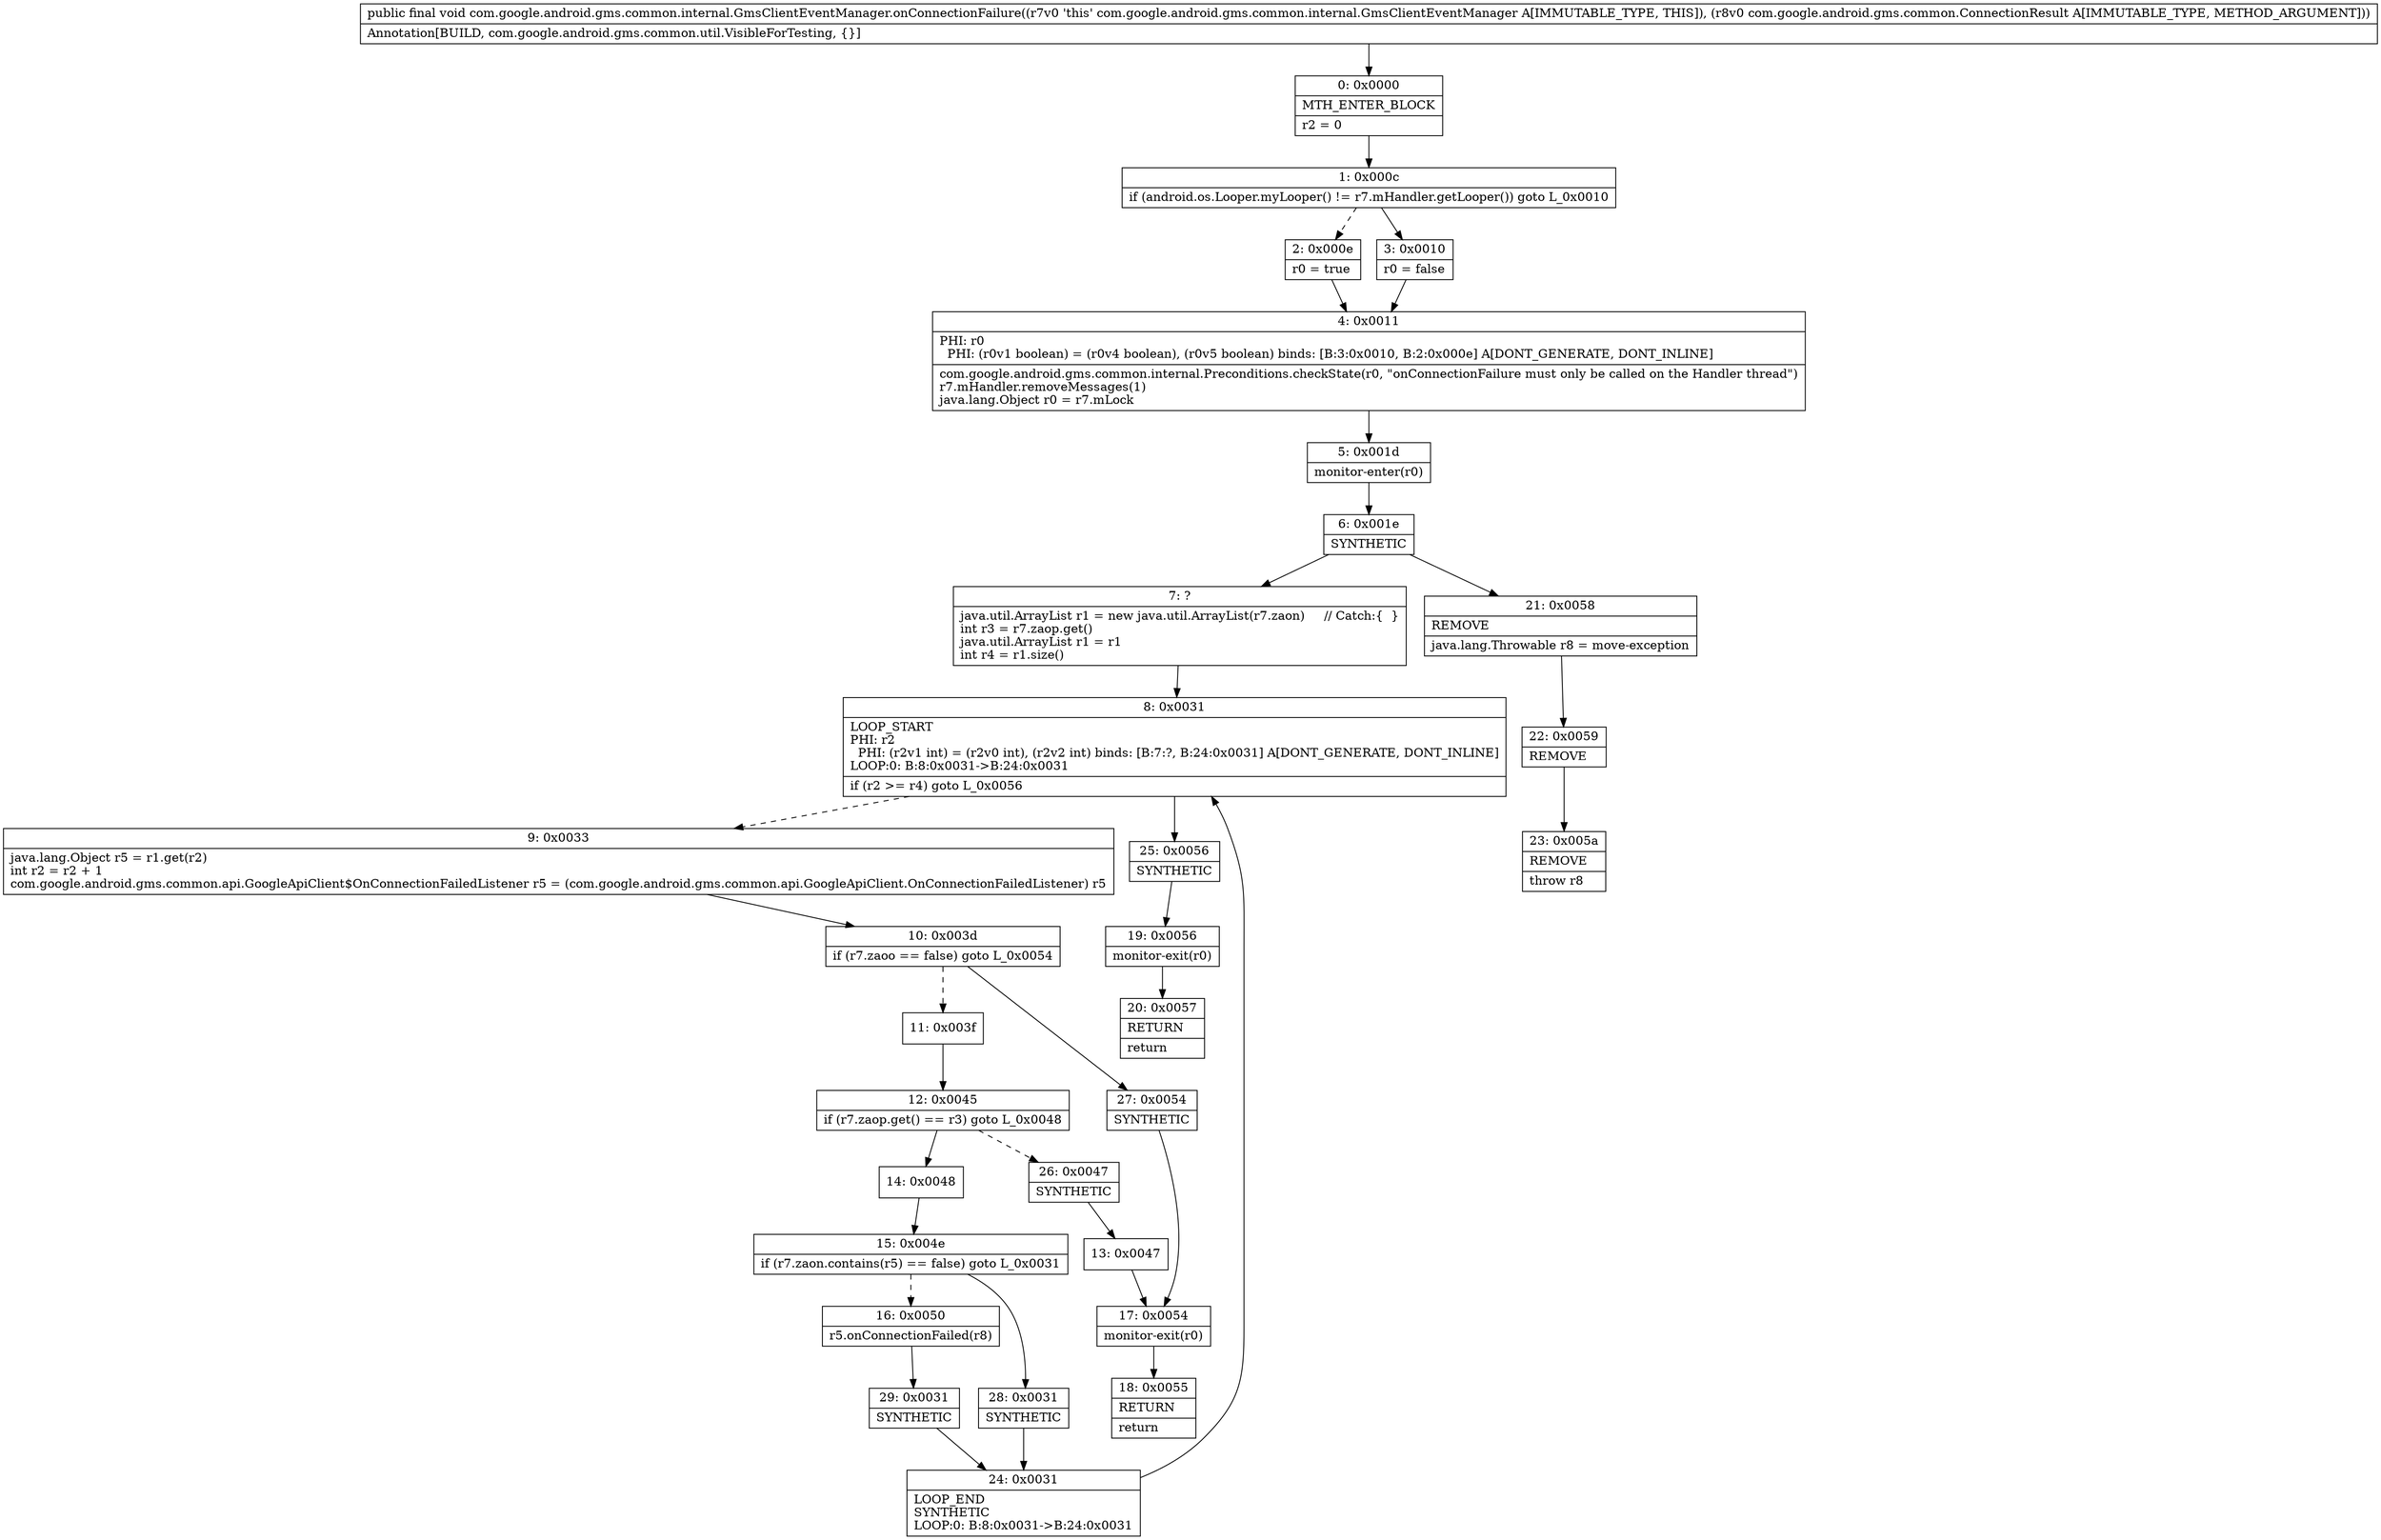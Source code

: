 digraph "CFG forcom.google.android.gms.common.internal.GmsClientEventManager.onConnectionFailure(Lcom\/google\/android\/gms\/common\/ConnectionResult;)V" {
Node_0 [shape=record,label="{0\:\ 0x0000|MTH_ENTER_BLOCK\l|r2 = 0\l}"];
Node_1 [shape=record,label="{1\:\ 0x000c|if (android.os.Looper.myLooper() != r7.mHandler.getLooper()) goto L_0x0010\l}"];
Node_2 [shape=record,label="{2\:\ 0x000e|r0 = true\l}"];
Node_3 [shape=record,label="{3\:\ 0x0010|r0 = false\l}"];
Node_4 [shape=record,label="{4\:\ 0x0011|PHI: r0 \l  PHI: (r0v1 boolean) = (r0v4 boolean), (r0v5 boolean) binds: [B:3:0x0010, B:2:0x000e] A[DONT_GENERATE, DONT_INLINE]\l|com.google.android.gms.common.internal.Preconditions.checkState(r0, \"onConnectionFailure must only be called on the Handler thread\")\lr7.mHandler.removeMessages(1)\ljava.lang.Object r0 = r7.mLock\l}"];
Node_5 [shape=record,label="{5\:\ 0x001d|monitor\-enter(r0)\l}"];
Node_6 [shape=record,label="{6\:\ 0x001e|SYNTHETIC\l}"];
Node_7 [shape=record,label="{7\:\ ?|java.util.ArrayList r1 = new java.util.ArrayList(r7.zaon)     \/\/ Catch:\{  \}\lint r3 = r7.zaop.get()\ljava.util.ArrayList r1 = r1\lint r4 = r1.size()\l}"];
Node_8 [shape=record,label="{8\:\ 0x0031|LOOP_START\lPHI: r2 \l  PHI: (r2v1 int) = (r2v0 int), (r2v2 int) binds: [B:7:?, B:24:0x0031] A[DONT_GENERATE, DONT_INLINE]\lLOOP:0: B:8:0x0031\-\>B:24:0x0031\l|if (r2 \>= r4) goto L_0x0056\l}"];
Node_9 [shape=record,label="{9\:\ 0x0033|java.lang.Object r5 = r1.get(r2)\lint r2 = r2 + 1\lcom.google.android.gms.common.api.GoogleApiClient$OnConnectionFailedListener r5 = (com.google.android.gms.common.api.GoogleApiClient.OnConnectionFailedListener) r5\l}"];
Node_10 [shape=record,label="{10\:\ 0x003d|if (r7.zaoo == false) goto L_0x0054\l}"];
Node_11 [shape=record,label="{11\:\ 0x003f}"];
Node_12 [shape=record,label="{12\:\ 0x0045|if (r7.zaop.get() == r3) goto L_0x0048\l}"];
Node_13 [shape=record,label="{13\:\ 0x0047}"];
Node_14 [shape=record,label="{14\:\ 0x0048}"];
Node_15 [shape=record,label="{15\:\ 0x004e|if (r7.zaon.contains(r5) == false) goto L_0x0031\l}"];
Node_16 [shape=record,label="{16\:\ 0x0050|r5.onConnectionFailed(r8)\l}"];
Node_17 [shape=record,label="{17\:\ 0x0054|monitor\-exit(r0)\l}"];
Node_18 [shape=record,label="{18\:\ 0x0055|RETURN\l|return\l}"];
Node_19 [shape=record,label="{19\:\ 0x0056|monitor\-exit(r0)\l}"];
Node_20 [shape=record,label="{20\:\ 0x0057|RETURN\l|return\l}"];
Node_21 [shape=record,label="{21\:\ 0x0058|REMOVE\l|java.lang.Throwable r8 = move\-exception\l}"];
Node_22 [shape=record,label="{22\:\ 0x0059|REMOVE\l}"];
Node_23 [shape=record,label="{23\:\ 0x005a|REMOVE\l|throw r8\l}"];
Node_24 [shape=record,label="{24\:\ 0x0031|LOOP_END\lSYNTHETIC\lLOOP:0: B:8:0x0031\-\>B:24:0x0031\l}"];
Node_25 [shape=record,label="{25\:\ 0x0056|SYNTHETIC\l}"];
Node_26 [shape=record,label="{26\:\ 0x0047|SYNTHETIC\l}"];
Node_27 [shape=record,label="{27\:\ 0x0054|SYNTHETIC\l}"];
Node_28 [shape=record,label="{28\:\ 0x0031|SYNTHETIC\l}"];
Node_29 [shape=record,label="{29\:\ 0x0031|SYNTHETIC\l}"];
MethodNode[shape=record,label="{public final void com.google.android.gms.common.internal.GmsClientEventManager.onConnectionFailure((r7v0 'this' com.google.android.gms.common.internal.GmsClientEventManager A[IMMUTABLE_TYPE, THIS]), (r8v0 com.google.android.gms.common.ConnectionResult A[IMMUTABLE_TYPE, METHOD_ARGUMENT]))  | Annotation[BUILD, com.google.android.gms.common.util.VisibleForTesting, \{\}]\l}"];
MethodNode -> Node_0;
Node_0 -> Node_1;
Node_1 -> Node_2[style=dashed];
Node_1 -> Node_3;
Node_2 -> Node_4;
Node_3 -> Node_4;
Node_4 -> Node_5;
Node_5 -> Node_6;
Node_6 -> Node_7;
Node_6 -> Node_21;
Node_7 -> Node_8;
Node_8 -> Node_9[style=dashed];
Node_8 -> Node_25;
Node_9 -> Node_10;
Node_10 -> Node_11[style=dashed];
Node_10 -> Node_27;
Node_11 -> Node_12;
Node_12 -> Node_14;
Node_12 -> Node_26[style=dashed];
Node_13 -> Node_17;
Node_14 -> Node_15;
Node_15 -> Node_16[style=dashed];
Node_15 -> Node_28;
Node_16 -> Node_29;
Node_17 -> Node_18;
Node_19 -> Node_20;
Node_21 -> Node_22;
Node_22 -> Node_23;
Node_24 -> Node_8;
Node_25 -> Node_19;
Node_26 -> Node_13;
Node_27 -> Node_17;
Node_28 -> Node_24;
Node_29 -> Node_24;
}

